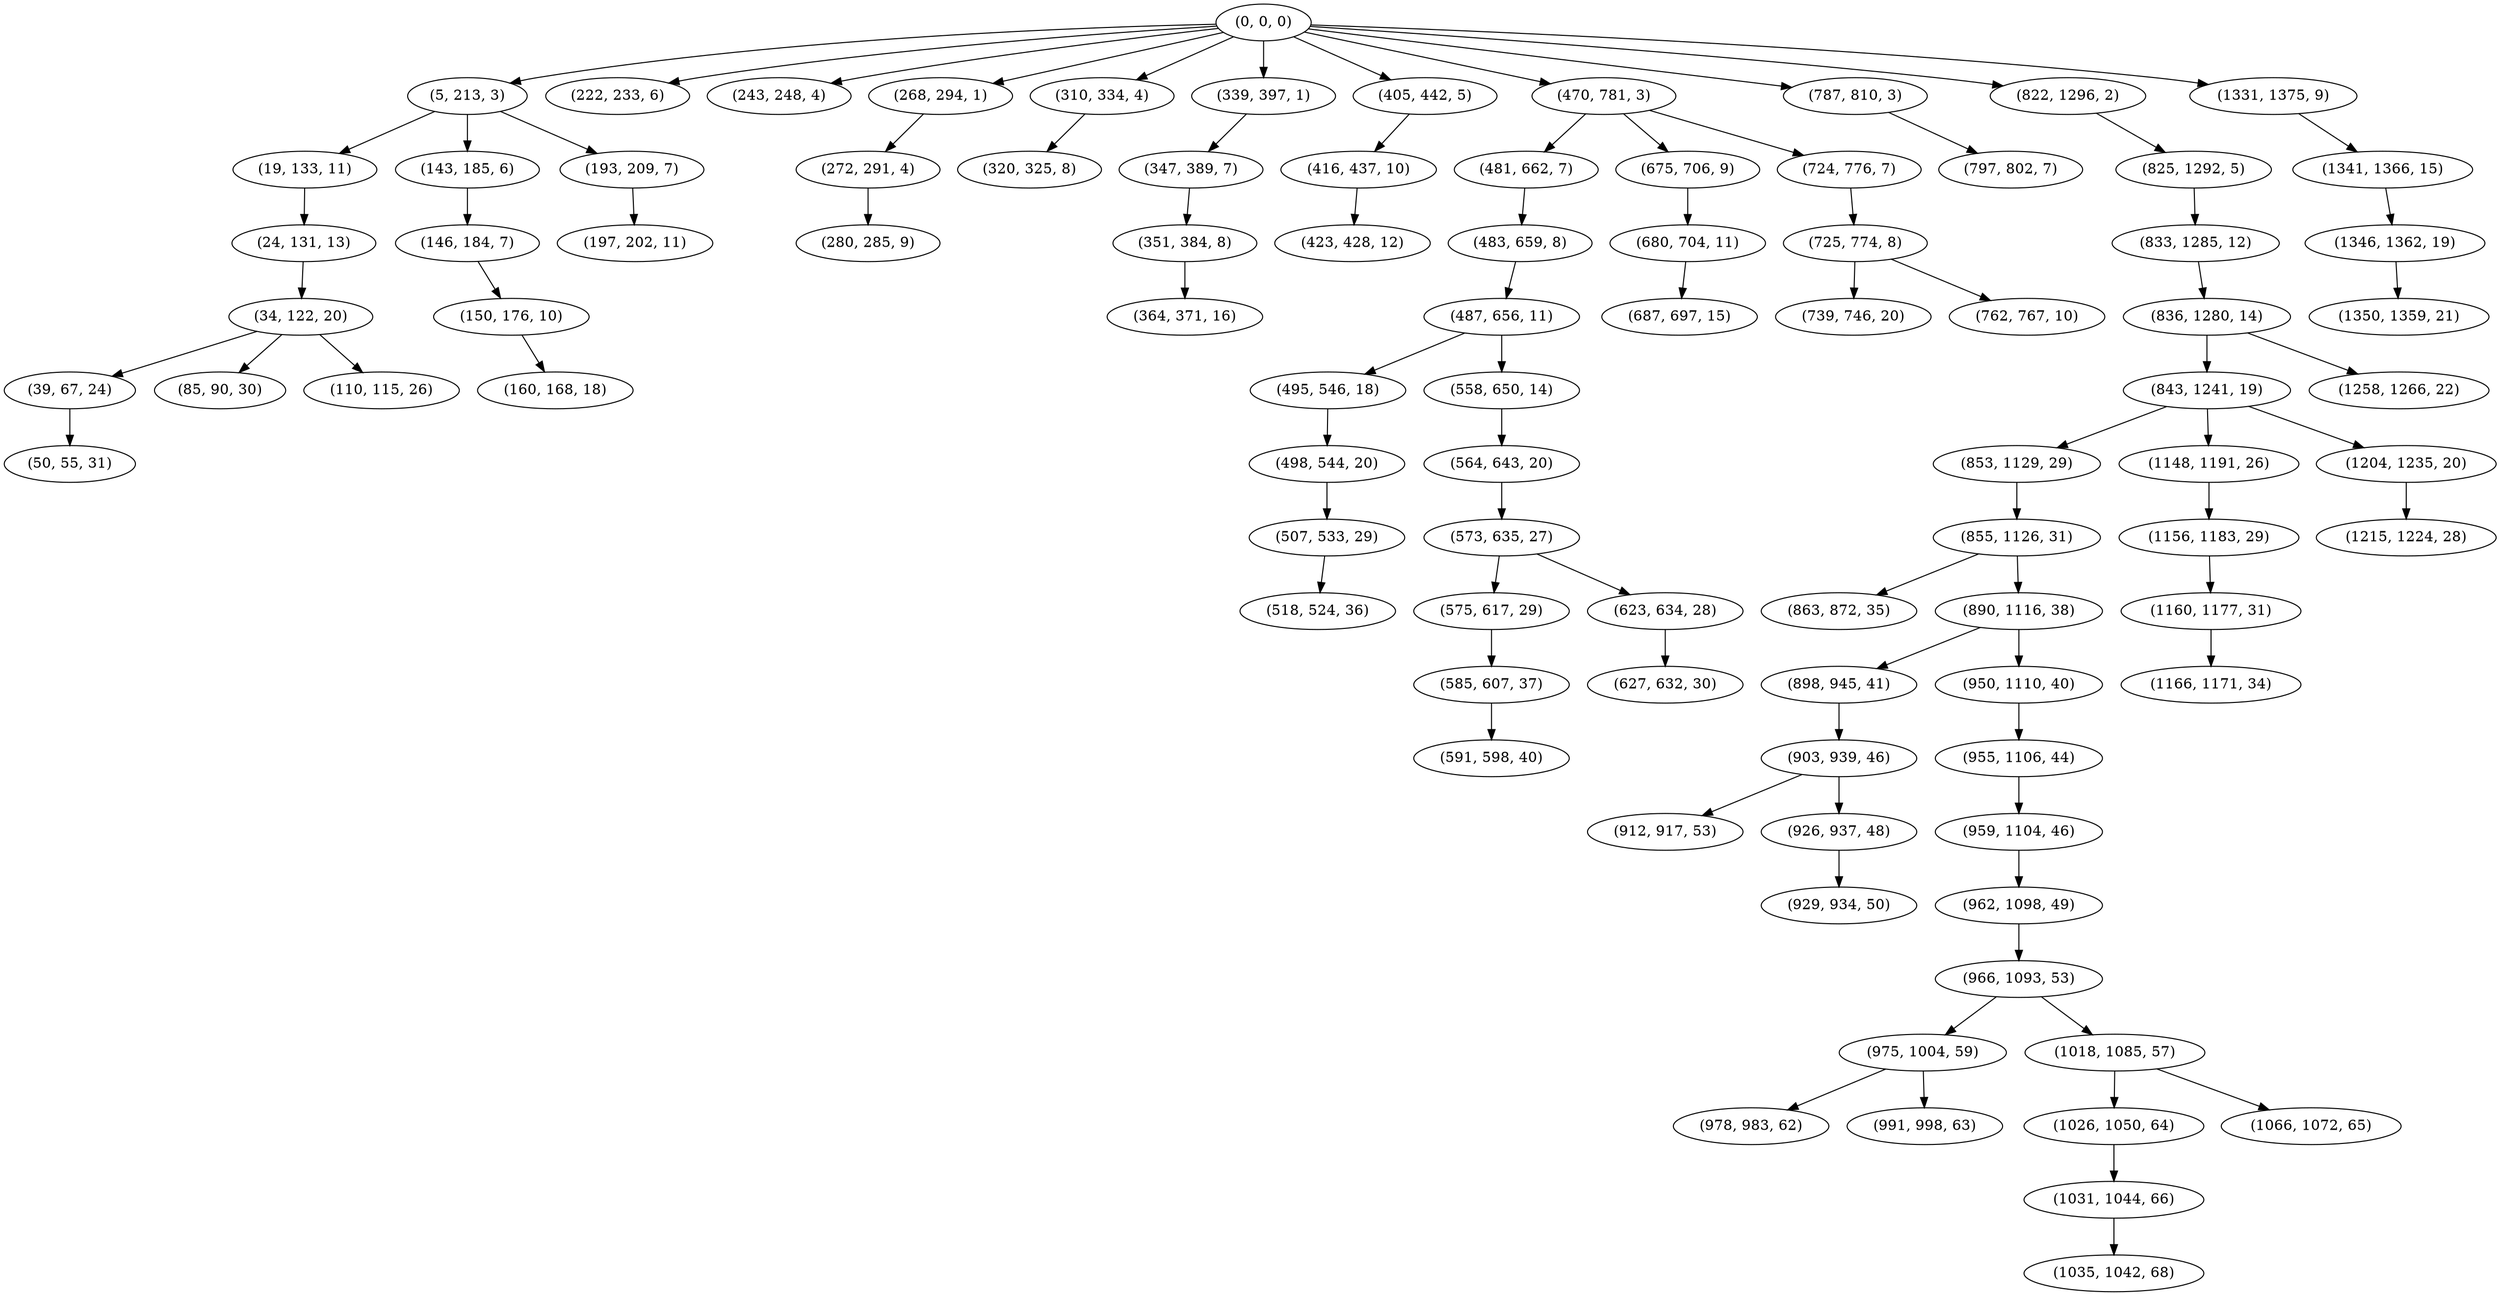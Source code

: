 digraph tree {
    "(0, 0, 0)";
    "(5, 213, 3)";
    "(19, 133, 11)";
    "(24, 131, 13)";
    "(34, 122, 20)";
    "(39, 67, 24)";
    "(50, 55, 31)";
    "(85, 90, 30)";
    "(110, 115, 26)";
    "(143, 185, 6)";
    "(146, 184, 7)";
    "(150, 176, 10)";
    "(160, 168, 18)";
    "(193, 209, 7)";
    "(197, 202, 11)";
    "(222, 233, 6)";
    "(243, 248, 4)";
    "(268, 294, 1)";
    "(272, 291, 4)";
    "(280, 285, 9)";
    "(310, 334, 4)";
    "(320, 325, 8)";
    "(339, 397, 1)";
    "(347, 389, 7)";
    "(351, 384, 8)";
    "(364, 371, 16)";
    "(405, 442, 5)";
    "(416, 437, 10)";
    "(423, 428, 12)";
    "(470, 781, 3)";
    "(481, 662, 7)";
    "(483, 659, 8)";
    "(487, 656, 11)";
    "(495, 546, 18)";
    "(498, 544, 20)";
    "(507, 533, 29)";
    "(518, 524, 36)";
    "(558, 650, 14)";
    "(564, 643, 20)";
    "(573, 635, 27)";
    "(575, 617, 29)";
    "(585, 607, 37)";
    "(591, 598, 40)";
    "(623, 634, 28)";
    "(627, 632, 30)";
    "(675, 706, 9)";
    "(680, 704, 11)";
    "(687, 697, 15)";
    "(724, 776, 7)";
    "(725, 774, 8)";
    "(739, 746, 20)";
    "(762, 767, 10)";
    "(787, 810, 3)";
    "(797, 802, 7)";
    "(822, 1296, 2)";
    "(825, 1292, 5)";
    "(833, 1285, 12)";
    "(836, 1280, 14)";
    "(843, 1241, 19)";
    "(853, 1129, 29)";
    "(855, 1126, 31)";
    "(863, 872, 35)";
    "(890, 1116, 38)";
    "(898, 945, 41)";
    "(903, 939, 46)";
    "(912, 917, 53)";
    "(926, 937, 48)";
    "(929, 934, 50)";
    "(950, 1110, 40)";
    "(955, 1106, 44)";
    "(959, 1104, 46)";
    "(962, 1098, 49)";
    "(966, 1093, 53)";
    "(975, 1004, 59)";
    "(978, 983, 62)";
    "(991, 998, 63)";
    "(1018, 1085, 57)";
    "(1026, 1050, 64)";
    "(1031, 1044, 66)";
    "(1035, 1042, 68)";
    "(1066, 1072, 65)";
    "(1148, 1191, 26)";
    "(1156, 1183, 29)";
    "(1160, 1177, 31)";
    "(1166, 1171, 34)";
    "(1204, 1235, 20)";
    "(1215, 1224, 28)";
    "(1258, 1266, 22)";
    "(1331, 1375, 9)";
    "(1341, 1366, 15)";
    "(1346, 1362, 19)";
    "(1350, 1359, 21)";
    "(0, 0, 0)" -> "(5, 213, 3)";
    "(0, 0, 0)" -> "(222, 233, 6)";
    "(0, 0, 0)" -> "(243, 248, 4)";
    "(0, 0, 0)" -> "(268, 294, 1)";
    "(0, 0, 0)" -> "(310, 334, 4)";
    "(0, 0, 0)" -> "(339, 397, 1)";
    "(0, 0, 0)" -> "(405, 442, 5)";
    "(0, 0, 0)" -> "(470, 781, 3)";
    "(0, 0, 0)" -> "(787, 810, 3)";
    "(0, 0, 0)" -> "(822, 1296, 2)";
    "(0, 0, 0)" -> "(1331, 1375, 9)";
    "(5, 213, 3)" -> "(19, 133, 11)";
    "(5, 213, 3)" -> "(143, 185, 6)";
    "(5, 213, 3)" -> "(193, 209, 7)";
    "(19, 133, 11)" -> "(24, 131, 13)";
    "(24, 131, 13)" -> "(34, 122, 20)";
    "(34, 122, 20)" -> "(39, 67, 24)";
    "(34, 122, 20)" -> "(85, 90, 30)";
    "(34, 122, 20)" -> "(110, 115, 26)";
    "(39, 67, 24)" -> "(50, 55, 31)";
    "(143, 185, 6)" -> "(146, 184, 7)";
    "(146, 184, 7)" -> "(150, 176, 10)";
    "(150, 176, 10)" -> "(160, 168, 18)";
    "(193, 209, 7)" -> "(197, 202, 11)";
    "(268, 294, 1)" -> "(272, 291, 4)";
    "(272, 291, 4)" -> "(280, 285, 9)";
    "(310, 334, 4)" -> "(320, 325, 8)";
    "(339, 397, 1)" -> "(347, 389, 7)";
    "(347, 389, 7)" -> "(351, 384, 8)";
    "(351, 384, 8)" -> "(364, 371, 16)";
    "(405, 442, 5)" -> "(416, 437, 10)";
    "(416, 437, 10)" -> "(423, 428, 12)";
    "(470, 781, 3)" -> "(481, 662, 7)";
    "(470, 781, 3)" -> "(675, 706, 9)";
    "(470, 781, 3)" -> "(724, 776, 7)";
    "(481, 662, 7)" -> "(483, 659, 8)";
    "(483, 659, 8)" -> "(487, 656, 11)";
    "(487, 656, 11)" -> "(495, 546, 18)";
    "(487, 656, 11)" -> "(558, 650, 14)";
    "(495, 546, 18)" -> "(498, 544, 20)";
    "(498, 544, 20)" -> "(507, 533, 29)";
    "(507, 533, 29)" -> "(518, 524, 36)";
    "(558, 650, 14)" -> "(564, 643, 20)";
    "(564, 643, 20)" -> "(573, 635, 27)";
    "(573, 635, 27)" -> "(575, 617, 29)";
    "(573, 635, 27)" -> "(623, 634, 28)";
    "(575, 617, 29)" -> "(585, 607, 37)";
    "(585, 607, 37)" -> "(591, 598, 40)";
    "(623, 634, 28)" -> "(627, 632, 30)";
    "(675, 706, 9)" -> "(680, 704, 11)";
    "(680, 704, 11)" -> "(687, 697, 15)";
    "(724, 776, 7)" -> "(725, 774, 8)";
    "(725, 774, 8)" -> "(739, 746, 20)";
    "(725, 774, 8)" -> "(762, 767, 10)";
    "(787, 810, 3)" -> "(797, 802, 7)";
    "(822, 1296, 2)" -> "(825, 1292, 5)";
    "(825, 1292, 5)" -> "(833, 1285, 12)";
    "(833, 1285, 12)" -> "(836, 1280, 14)";
    "(836, 1280, 14)" -> "(843, 1241, 19)";
    "(836, 1280, 14)" -> "(1258, 1266, 22)";
    "(843, 1241, 19)" -> "(853, 1129, 29)";
    "(843, 1241, 19)" -> "(1148, 1191, 26)";
    "(843, 1241, 19)" -> "(1204, 1235, 20)";
    "(853, 1129, 29)" -> "(855, 1126, 31)";
    "(855, 1126, 31)" -> "(863, 872, 35)";
    "(855, 1126, 31)" -> "(890, 1116, 38)";
    "(890, 1116, 38)" -> "(898, 945, 41)";
    "(890, 1116, 38)" -> "(950, 1110, 40)";
    "(898, 945, 41)" -> "(903, 939, 46)";
    "(903, 939, 46)" -> "(912, 917, 53)";
    "(903, 939, 46)" -> "(926, 937, 48)";
    "(926, 937, 48)" -> "(929, 934, 50)";
    "(950, 1110, 40)" -> "(955, 1106, 44)";
    "(955, 1106, 44)" -> "(959, 1104, 46)";
    "(959, 1104, 46)" -> "(962, 1098, 49)";
    "(962, 1098, 49)" -> "(966, 1093, 53)";
    "(966, 1093, 53)" -> "(975, 1004, 59)";
    "(966, 1093, 53)" -> "(1018, 1085, 57)";
    "(975, 1004, 59)" -> "(978, 983, 62)";
    "(975, 1004, 59)" -> "(991, 998, 63)";
    "(1018, 1085, 57)" -> "(1026, 1050, 64)";
    "(1018, 1085, 57)" -> "(1066, 1072, 65)";
    "(1026, 1050, 64)" -> "(1031, 1044, 66)";
    "(1031, 1044, 66)" -> "(1035, 1042, 68)";
    "(1148, 1191, 26)" -> "(1156, 1183, 29)";
    "(1156, 1183, 29)" -> "(1160, 1177, 31)";
    "(1160, 1177, 31)" -> "(1166, 1171, 34)";
    "(1204, 1235, 20)" -> "(1215, 1224, 28)";
    "(1331, 1375, 9)" -> "(1341, 1366, 15)";
    "(1341, 1366, 15)" -> "(1346, 1362, 19)";
    "(1346, 1362, 19)" -> "(1350, 1359, 21)";
}
